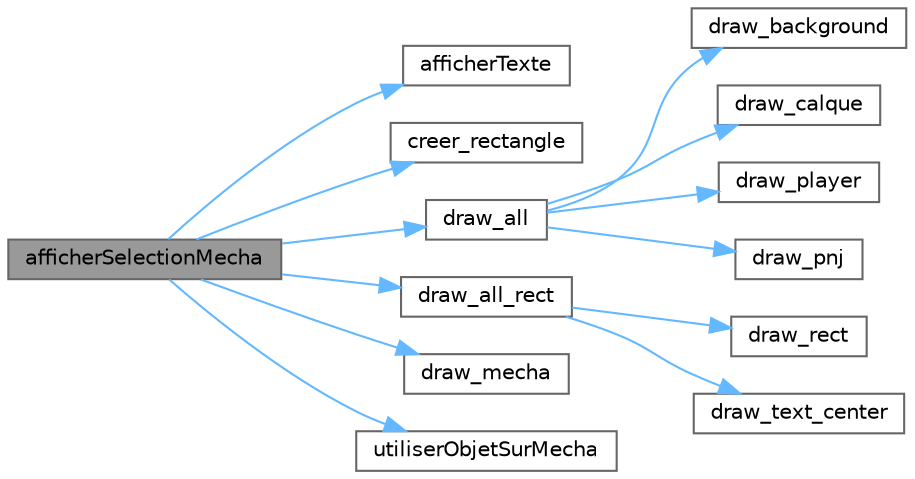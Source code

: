 digraph "afficherSelectionMecha"
{
 // LATEX_PDF_SIZE
  bgcolor="transparent";
  edge [fontname=Helvetica,fontsize=10,labelfontname=Helvetica,labelfontsize=10];
  node [fontname=Helvetica,fontsize=10,shape=box,height=0.2,width=0.4];
  rankdir="LR";
  Node1 [id="Node000001",label="afficherSelectionMecha",height=0.2,width=0.4,color="gray40", fillcolor="grey60", style="filled", fontcolor="black",tooltip="Affiche l'écran de sélection d'un Mécha pour utiliser un objet."];
  Node1 -> Node2 [id="edge1_Node000001_Node000002",color="steelblue1",style="solid",tooltip=" "];
  Node2 [id="Node000002",label="afficherTexte",height=0.2,width=0.4,color="grey40", fillcolor="white", style="filled",URL="$affichage_8c.html#a8d356fb4eb14df4797e1c82c54fb986a",tooltip="Affiche un texte multiligne à l'écran en gérant les sauts de ligne."];
  Node1 -> Node3 [id="edge2_Node000001_Node000003",color="steelblue1",style="solid",tooltip=" "];
  Node3 [id="Node000003",label="creer_rectangle",height=0.2,width=0.4,color="grey40", fillcolor="white", style="filled",URL="$affichage_8c.html#a7290dad76779d8dd7f48366a16812be8",tooltip="Initialise un rectangle avec ses dimensions, sa couleur et un texte optionnel."];
  Node1 -> Node4 [id="edge3_Node000001_Node000004",color="steelblue1",style="solid",tooltip=" "];
  Node4 [id="Node000004",label="draw_all",height=0.2,width=0.4,color="grey40", fillcolor="white", style="filled",URL="$affichage_8c.html#a16a8360b65479c7343b03f418ed56939",tooltip="Gère et affiche tous les éléments visuels principaux du jeu."];
  Node4 -> Node5 [id="edge4_Node000004_Node000005",color="steelblue1",style="solid",tooltip=" "];
  Node5 [id="Node000005",label="draw_background",height=0.2,width=0.4,color="grey40", fillcolor="white", style="filled",URL="$affichage_8c.html#a3d385ca0396c4c2b3001371505a410e4",tooltip="Affiche l'arrière-plan (background) actuel du jeu."];
  Node4 -> Node6 [id="edge5_Node000004_Node000006",color="steelblue1",style="solid",tooltip=" "];
  Node6 [id="Node000006",label="draw_calque",height=0.2,width=0.4,color="grey40", fillcolor="white", style="filled",URL="$affichage_8c.html#a78d50882c5d889e15ca86ddba5aa62bd",tooltip="Affiche le calque (overlay) actuel du jeu."];
  Node4 -> Node7 [id="edge6_Node000004_Node000007",color="steelblue1",style="solid",tooltip=" "];
  Node7 [id="Node000007",label="draw_player",height=0.2,width=0.4,color="grey40", fillcolor="white", style="filled",URL="$affichage_8c.html#ab476829218385851d4e69263f07e488b",tooltip="Dessine le joueur à l'écran en fonction de sa direction et de son mouvement."];
  Node4 -> Node8 [id="edge7_Node000004_Node000008",color="steelblue1",style="solid",tooltip=" "];
  Node8 [id="Node000008",label="draw_pnj",height=0.2,width=0.4,color="grey40", fillcolor="white", style="filled",URL="$affichage_8c.html#a81ed48c2407a1c13ac5884e0f162aaa7",tooltip="Dessine un PNJ à l'écran en fonction de son identité et de son orientation."];
  Node1 -> Node9 [id="edge8_Node000001_Node000009",color="steelblue1",style="solid",tooltip=" "];
  Node9 [id="Node000009",label="draw_all_rect",height=0.2,width=0.4,color="grey40", fillcolor="white", style="filled",URL="$affichage_8c.html#a4f7e45e8554e8971bdba352cf9838405",tooltip="Dessine plusieurs rectangles avec leurs textes centrés."];
  Node9 -> Node10 [id="edge9_Node000009_Node000010",color="steelblue1",style="solid",tooltip=" "];
  Node10 [id="Node000010",label="draw_rect",height=0.2,width=0.4,color="grey40", fillcolor="white", style="filled",URL="$affichage_8c.html#ab542b24175a0231f8530346fc8ab790f",tooltip="Dessine un rectangle coloré et son texte associé si présent."];
  Node9 -> Node11 [id="edge10_Node000009_Node000011",color="steelblue1",style="solid",tooltip=" "];
  Node11 [id="Node000011",label="draw_text_center",height=0.2,width=0.4,color="grey40", fillcolor="white", style="filled",URL="$affichage_8c.html#a390da1c2cd15fd5355de26bd34b3d3dc",tooltip="Dessine du texte centré dans un rectangle, ligne par ligne si nécessaire."];
  Node1 -> Node12 [id="edge11_Node000001_Node000012",color="steelblue1",style="solid",tooltip=" "];
  Node12 [id="Node000012",label="draw_mecha",height=0.2,width=0.4,color="grey40", fillcolor="white", style="filled",URL="$affichage_8c.html#ae63215d67a18f635b3a1c2e1464a0a6f",tooltip="Dessine un Mécha à l'écran avec la texture correspondant à son orientation."];
  Node1 -> Node13 [id="edge12_Node000001_Node000013",color="steelblue1",style="solid",tooltip=" "];
  Node13 [id="Node000013",label="utiliserObjetSurMecha",height=0.2,width=0.4,color="grey40", fillcolor="white", style="filled",URL="$affichage_8c.html#a76e0589a991f4ad00c5baae522dfeee1",tooltip="Utilise un objet de l'inventaire du joueur sur un Mécha donné."];
}

